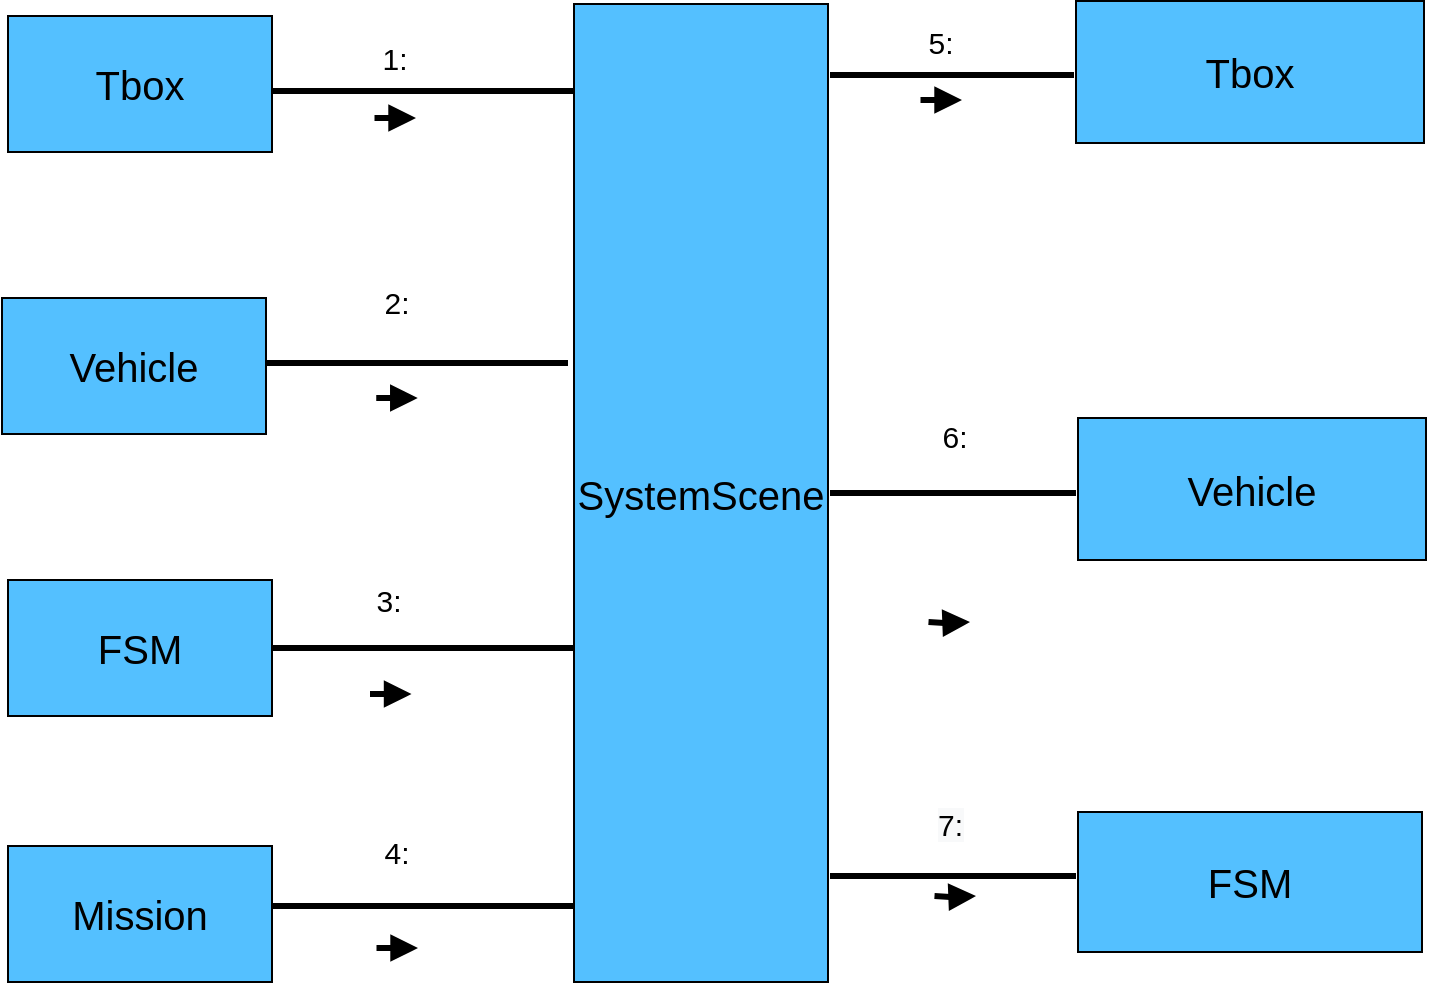 <mxfile version="24.0.4" type="github">
  <diagram name="第 1 页" id="T7B-ePHdW8VQtDKVVb_G">
    <mxGraphModel dx="1434" dy="780" grid="0" gridSize="10" guides="1" tooltips="1" connect="1" arrows="1" fold="1" page="1" pageScale="1" pageWidth="3300" pageHeight="4681" math="0" shadow="0">
      <root>
        <mxCell id="0" />
        <mxCell id="1" parent="0" />
        <mxCell id="t7QwTqRL13EmlMjoSGEs-1" value="Tbox" style="rounded=0;whiteSpace=wrap;html=1;fontSize=20;fillColor=#54C0FF;" vertex="1" parent="1">
          <mxGeometry x="227" y="132" width="132" height="68" as="geometry" />
        </mxCell>
        <mxCell id="t7QwTqRL13EmlMjoSGEs-2" value="FSM" style="rounded=0;whiteSpace=wrap;html=1;fontSize=20;fillColor=#54C0FF;" vertex="1" parent="1">
          <mxGeometry x="227" y="414" width="132" height="68" as="geometry" />
        </mxCell>
        <mxCell id="t7QwTqRL13EmlMjoSGEs-3" value="Tbox" style="rounded=0;whiteSpace=wrap;html=1;fontSize=20;fillColor=#54C0FF;" vertex="1" parent="1">
          <mxGeometry x="761" y="124.5" width="174" height="71" as="geometry" />
        </mxCell>
        <mxCell id="t7QwTqRL13EmlMjoSGEs-4" value="FSM" style="rounded=0;whiteSpace=wrap;html=1;fontSize=20;fillColor=#54C0FF;" vertex="1" parent="1">
          <mxGeometry x="762" y="530" width="172" height="70" as="geometry" />
        </mxCell>
        <mxCell id="t7QwTqRL13EmlMjoSGEs-5" value="" style="line;strokeWidth=3;fillColor=none;align=left;verticalAlign=middle;spacingTop=-1;spacingLeft=3;spacingRight=3;rotatable=0;labelPosition=right;points=[];portConstraint=eastwest;fontSize=20;" vertex="1" parent="1">
          <mxGeometry x="359" y="165.5" width="151" height="8" as="geometry" />
        </mxCell>
        <mxCell id="t7QwTqRL13EmlMjoSGEs-6" value="" style="line;strokeWidth=3;fillColor=none;align=left;verticalAlign=middle;spacingTop=-1;spacingLeft=3;spacingRight=3;rotatable=0;labelPosition=right;points=[];portConstraint=eastwest;fontSize=20;" vertex="1" parent="1">
          <mxGeometry x="359" y="444" width="151" height="8" as="geometry" />
        </mxCell>
        <mxCell id="t7QwTqRL13EmlMjoSGEs-7" value="&lt;font style=&quot;font-size: 15px&quot;&gt;1:&lt;/font&gt;" style="text;html=1;align=center;verticalAlign=middle;resizable=0;points=[];autosize=1;strokeColor=none;fillColor=none;fontSize=20;" vertex="1" parent="1">
          <mxGeometry x="408" y="135.5" width="23" height="30" as="geometry" />
        </mxCell>
        <mxCell id="t7QwTqRL13EmlMjoSGEs-8" value="&lt;font style=&quot;font-size: 15px&quot;&gt;3:&lt;/font&gt;" style="text;html=1;align=center;verticalAlign=middle;resizable=0;points=[];autosize=1;strokeColor=none;fillColor=none;fontSize=20;" vertex="1" parent="1">
          <mxGeometry x="401" y="404" width="31" height="36" as="geometry" />
        </mxCell>
        <mxCell id="t7QwTqRL13EmlMjoSGEs-9" value="" style="endArrow=block;html=1;fontSize=15;endFill=1;strokeWidth=3;rounded=0;jumpStyle=none;targetPerimeterSpacing=0;" edge="1" parent="1">
          <mxGeometry width="50" height="50" relative="1" as="geometry">
            <mxPoint x="410.25" y="183" as="sourcePoint" />
            <mxPoint x="431" y="183" as="targetPoint" />
          </mxGeometry>
        </mxCell>
        <mxCell id="t7QwTqRL13EmlMjoSGEs-10" value="" style="endArrow=block;html=1;fontSize=15;endFill=1;strokeWidth=3;rounded=0;jumpStyle=none;targetPerimeterSpacing=0;" edge="1" parent="1">
          <mxGeometry width="50" height="50" relative="1" as="geometry">
            <mxPoint x="408" y="471" as="sourcePoint" />
            <mxPoint x="428.75" y="471" as="targetPoint" />
          </mxGeometry>
        </mxCell>
        <mxCell id="t7QwTqRL13EmlMjoSGEs-11" value="" style="line;strokeWidth=3;fillColor=none;align=left;verticalAlign=middle;spacingTop=-1;spacingLeft=3;spacingRight=3;rotatable=0;labelPosition=right;points=[];portConstraint=eastwest;fontSize=20;" vertex="1" parent="1">
          <mxGeometry x="638" y="157.5" width="122" height="8" as="geometry" />
        </mxCell>
        <mxCell id="t7QwTqRL13EmlMjoSGEs-12" value="" style="line;strokeWidth=3;fillColor=none;align=left;verticalAlign=middle;spacingTop=-1;spacingLeft=3;spacingRight=3;rotatable=0;labelPosition=right;points=[];portConstraint=eastwest;fontSize=20;" vertex="1" parent="1">
          <mxGeometry x="638" y="366.5" width="123" height="8" as="geometry" />
        </mxCell>
        <mxCell id="t7QwTqRL13EmlMjoSGEs-13" value="" style="line;strokeWidth=3;fillColor=none;align=left;verticalAlign=middle;spacingTop=-1;spacingLeft=3;spacingRight=3;rotatable=0;labelPosition=right;points=[];portConstraint=eastwest;fontSize=20;" vertex="1" parent="1">
          <mxGeometry x="638" y="558" width="123" height="8" as="geometry" />
        </mxCell>
        <mxCell id="t7QwTqRL13EmlMjoSGEs-14" value="&lt;font style=&quot;font-size: 15px&quot;&gt;5:&lt;/font&gt;" style="text;html=1;align=center;verticalAlign=middle;resizable=0;points=[];autosize=1;strokeColor=none;fillColor=none;fontSize=20;" vertex="1" parent="1">
          <mxGeometry x="677" y="124.5" width="31" height="36" as="geometry" />
        </mxCell>
        <mxCell id="t7QwTqRL13EmlMjoSGEs-15" value="&lt;font style=&quot;font-size: 15px&quot;&gt;6:&lt;/font&gt;" style="text;html=1;align=center;verticalAlign=middle;resizable=0;points=[];autosize=1;strokeColor=none;fillColor=none;fontSize=20;" vertex="1" parent="1">
          <mxGeometry x="684" y="322" width="31" height="36" as="geometry" />
        </mxCell>
        <mxCell id="t7QwTqRL13EmlMjoSGEs-16" value="&lt;span style=&quot;color: rgb(0 , 0 , 0) ; font-family: &amp;quot;helvetica&amp;quot; ; font-size: 15px ; font-style: normal ; font-weight: 400 ; letter-spacing: normal ; text-align: center ; text-indent: 0px ; text-transform: none ; word-spacing: 0px ; background-color: rgb(248 , 249 , 250) ; display: inline ; float: none&quot;&gt;7:&lt;/span&gt;" style="text;whiteSpace=wrap;html=1;fontSize=15;" vertex="1" parent="1">
          <mxGeometry x="690.0" y="521.0" width="33" height="32" as="geometry" />
        </mxCell>
        <mxCell id="t7QwTqRL13EmlMjoSGEs-17" value="" style="endArrow=block;html=1;fontSize=15;endFill=1;strokeWidth=3;rounded=0;jumpStyle=none;targetPerimeterSpacing=0;" edge="1" parent="1">
          <mxGeometry width="50" height="50" relative="1" as="geometry">
            <mxPoint x="683.25" y="174" as="sourcePoint" />
            <mxPoint x="704.0" y="174" as="targetPoint" />
          </mxGeometry>
        </mxCell>
        <mxCell id="t7QwTqRL13EmlMjoSGEs-18" value="" style="endArrow=block;html=1;fontSize=15;endFill=1;strokeWidth=3;rounded=0;jumpStyle=none;targetPerimeterSpacing=0;" edge="1" parent="1">
          <mxGeometry width="50" height="50" relative="1" as="geometry">
            <mxPoint x="687.25" y="435" as="sourcePoint" />
            <mxPoint x="708.0" y="435" as="targetPoint" />
            <Array as="points">
              <mxPoint x="695.13" y="435.5" />
            </Array>
          </mxGeometry>
        </mxCell>
        <mxCell id="t7QwTqRL13EmlMjoSGEs-19" value="" style="endArrow=block;html=1;fontSize=15;endFill=1;strokeWidth=3;rounded=0;jumpStyle=none;targetPerimeterSpacing=0;" edge="1" parent="1">
          <mxGeometry width="50" height="50" relative="1" as="geometry">
            <mxPoint x="690.25" y="572" as="sourcePoint" />
            <mxPoint x="711.0" y="572" as="targetPoint" />
            <Array as="points">
              <mxPoint x="698.13" y="572.5" />
            </Array>
          </mxGeometry>
        </mxCell>
        <mxCell id="t7QwTqRL13EmlMjoSGEs-20" value="Vehicle" style="rounded=0;whiteSpace=wrap;html=1;fontSize=20;fillColor=#54C0FF;" vertex="1" parent="1">
          <mxGeometry x="224" y="273" width="132" height="68" as="geometry" />
        </mxCell>
        <mxCell id="t7QwTqRL13EmlMjoSGEs-21" value="" style="line;strokeWidth=3;fillColor=none;align=left;verticalAlign=middle;spacingTop=-1;spacingLeft=3;spacingRight=3;rotatable=0;labelPosition=right;points=[];portConstraint=eastwest;fontSize=20;" vertex="1" parent="1">
          <mxGeometry x="356" y="301.5" width="151" height="8" as="geometry" />
        </mxCell>
        <mxCell id="t7QwTqRL13EmlMjoSGEs-22" value="&lt;font style=&quot;font-size: 15px&quot;&gt;2:&lt;/font&gt;" style="text;html=1;align=center;verticalAlign=middle;resizable=0;points=[];autosize=1;strokeColor=none;fillColor=none;fontSize=20;" vertex="1" parent="1">
          <mxGeometry x="409" y="258" width="23" height="30" as="geometry" />
        </mxCell>
        <mxCell id="t7QwTqRL13EmlMjoSGEs-23" value="" style="endArrow=block;html=1;fontSize=15;endFill=1;strokeWidth=3;rounded=0;jumpStyle=none;targetPerimeterSpacing=0;" edge="1" parent="1">
          <mxGeometry width="50" height="50" relative="1" as="geometry">
            <mxPoint x="411.12" y="323" as="sourcePoint" />
            <mxPoint x="431.87" y="323" as="targetPoint" />
          </mxGeometry>
        </mxCell>
        <mxCell id="t7QwTqRL13EmlMjoSGEs-24" value="Vehicle" style="rounded=0;whiteSpace=wrap;html=1;fontSize=20;fillColor=#54C0FF;" vertex="1" parent="1">
          <mxGeometry x="762" y="333" width="174" height="71" as="geometry" />
        </mxCell>
        <mxCell id="t7QwTqRL13EmlMjoSGEs-25" value="&lt;font style=&quot;font-size: 20px&quot;&gt;SystemScene&lt;/font&gt;" style="rounded=0;whiteSpace=wrap;html=1;fillColor=#54C0FF;" vertex="1" parent="1">
          <mxGeometry x="510" y="126" width="127" height="489" as="geometry" />
        </mxCell>
        <mxCell id="t7QwTqRL13EmlMjoSGEs-26" value="Mission" style="rounded=0;whiteSpace=wrap;html=1;fontSize=20;fillColor=#54C0FF;" vertex="1" parent="1">
          <mxGeometry x="227" y="547" width="132" height="68" as="geometry" />
        </mxCell>
        <mxCell id="t7QwTqRL13EmlMjoSGEs-29" value="" style="line;strokeWidth=3;fillColor=none;align=left;verticalAlign=middle;spacingTop=-1;spacingLeft=3;spacingRight=3;rotatable=0;labelPosition=right;points=[];portConstraint=eastwest;fontSize=20;" vertex="1" parent="1">
          <mxGeometry x="359" y="573" width="151" height="8" as="geometry" />
        </mxCell>
        <mxCell id="t7QwTqRL13EmlMjoSGEs-30" value="&lt;font style=&quot;font-size: 15px&quot;&gt;4:&lt;/font&gt;" style="text;html=1;align=center;verticalAlign=middle;resizable=0;points=[];autosize=1;strokeColor=none;fillColor=none;fontSize=20;" vertex="1" parent="1">
          <mxGeometry x="405" y="530" width="31" height="36" as="geometry" />
        </mxCell>
        <mxCell id="t7QwTqRL13EmlMjoSGEs-31" value="" style="endArrow=block;html=1;fontSize=15;endFill=1;strokeWidth=3;rounded=0;jumpStyle=none;targetPerimeterSpacing=0;" edge="1" parent="1">
          <mxGeometry width="50" height="50" relative="1" as="geometry">
            <mxPoint x="411.25" y="598" as="sourcePoint" />
            <mxPoint x="432" y="598" as="targetPoint" />
          </mxGeometry>
        </mxCell>
      </root>
    </mxGraphModel>
  </diagram>
</mxfile>

